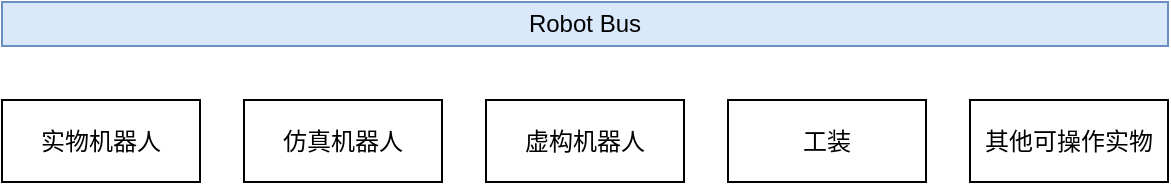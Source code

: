 <mxfile border="50" scale="3" compressed="false" locked="false" version="25.0.2">
  <diagram name="Blank" id="YmL12bMKpDGza6XwsDPr">
    <mxGraphModel dx="1157" dy="107" grid="0" gridSize="10" guides="1" tooltips="1" connect="1" arrows="1" fold="1" page="0" pageScale="1" pageWidth="827" pageHeight="1169" background="none" math="1" shadow="0">
      <root>
        <mxCell id="X5NqExCQtvZxIxQ7pmgY-0" />
        <mxCell id="1" parent="X5NqExCQtvZxIxQ7pmgY-0" />
        <mxCell id="GmpaHRqOEA-6ExnxAMrS-1" value="Robot Bus" style="rounded=0;whiteSpace=wrap;html=1;fillColor=#dae8fc;strokeColor=#6c8ebf;" vertex="1" parent="1">
          <mxGeometry x="-8" y="447" width="583" height="22" as="geometry" />
        </mxCell>
        <mxCell id="GmpaHRqOEA-6ExnxAMrS-2" value="实物机器人" style="rounded=0;whiteSpace=wrap;html=1;" vertex="1" parent="1">
          <mxGeometry x="-8" y="496" width="99" height="41" as="geometry" />
        </mxCell>
        <mxCell id="GmpaHRqOEA-6ExnxAMrS-4" value="仿真机器人" style="rounded=0;whiteSpace=wrap;html=1;" vertex="1" parent="1">
          <mxGeometry x="113" y="496" width="99" height="41" as="geometry" />
        </mxCell>
        <mxCell id="GmpaHRqOEA-6ExnxAMrS-5" value="虚构机器人" style="rounded=0;whiteSpace=wrap;html=1;" vertex="1" parent="1">
          <mxGeometry x="234" y="496" width="99" height="41" as="geometry" />
        </mxCell>
        <mxCell id="GmpaHRqOEA-6ExnxAMrS-6" value="工装" style="rounded=0;whiteSpace=wrap;html=1;" vertex="1" parent="1">
          <mxGeometry x="355" y="496" width="99" height="41" as="geometry" />
        </mxCell>
        <mxCell id="GmpaHRqOEA-6ExnxAMrS-7" value="其他可操作实物" style="rounded=0;whiteSpace=wrap;html=1;" vertex="1" parent="1">
          <mxGeometry x="476" y="496" width="99" height="41" as="geometry" />
        </mxCell>
      </root>
    </mxGraphModel>
  </diagram>
</mxfile>

